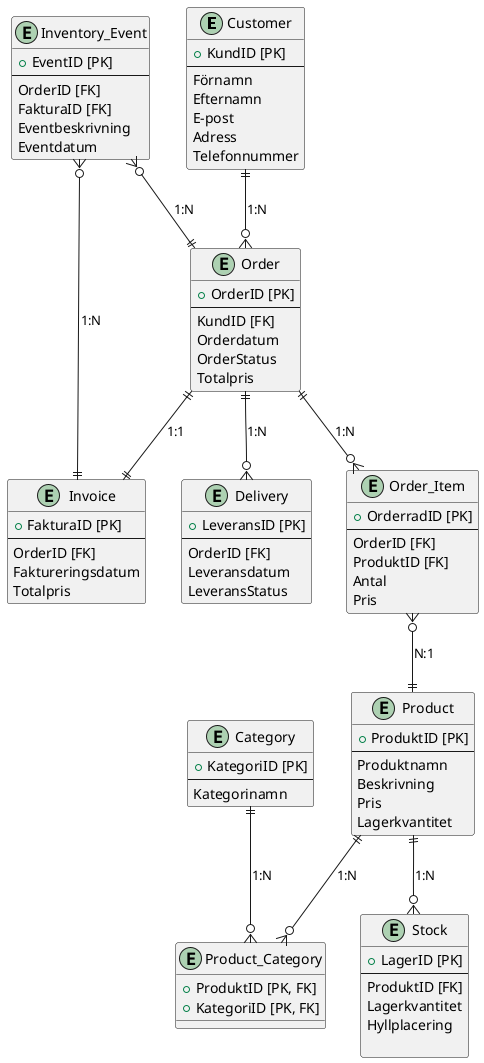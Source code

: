 @startuml steg8

entity Customer {
    + KundID [PK]
    --
    Förnamn
    Efternamn
    E-post
    Adress
    Telefonnummer
}

entity Order {
    + OrderID [PK]
    --
    KundID [FK]
    Orderdatum
    OrderStatus
    Totalpris
}

entity Product {
    + ProduktID [PK]
    --
    Produktnamn
    Beskrivning
    Pris
    Lagerkvantitet
}

entity Category {
    + KategoriID [PK]
    --
    Kategorinamn
}

entity Product_Category {
    + ProduktID [PK, FK]
    + KategoriID [PK, FK]
}

entity Stock {
    + LagerID [PK]
    --
    ProduktID [FK]
    Lagerkvantitet
    Hyllplacering

}

entity Order_Item {
    + OrderradID [PK]
    --
    OrderID [FK]
    ProduktID [FK]
    Antal
    Pris
}

entity Delivery {
    + LeveransID [PK]
    --
    OrderID [FK]
    Leveransdatum
    LeveransStatus
}

entity Invoice {
    + FakturaID [PK]
    --
    OrderID [FK]
    Faktureringsdatum
    Totalpris
}

entity Inventory_Event {
    + EventID [PK]
    --
    OrderID [FK]
    FakturaID [FK]
    Eventbeskrivning
    Eventdatum
}

Customer ||--o{ Order : "1:N"
Order ||--o{ Order_Item : "1:N"
Order_Item }o--|| Product : "N:1"
Product ||--o{ Stock : "1:N"
Product ||--o{ Product_Category : "1:N"
Category ||--o{ Product_Category : "1:N"
Order ||--|| Invoice : "1:1"
Order ||--o{ Delivery : "1:N"
Inventory_Event }o--|| Order : "1:N"
Inventory_Event }o--|| Invoice : "1:N"

@enduml
